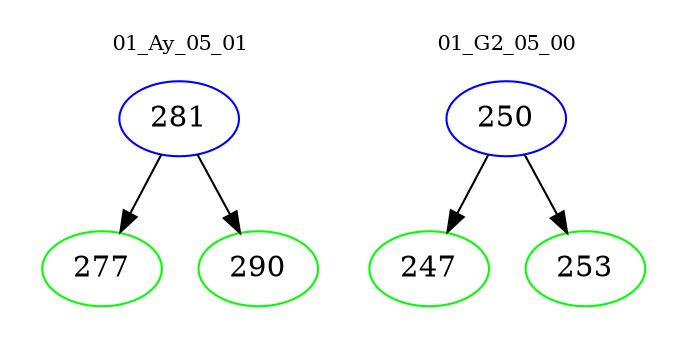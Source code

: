 digraph{
subgraph cluster_0 {
color = white
label = "01_Ay_05_01";
fontsize=10;
T0_281 [label="281", color="blue"]
T0_281 -> T0_277 [color="black"]
T0_277 [label="277", color="green"]
T0_281 -> T0_290 [color="black"]
T0_290 [label="290", color="green"]
}
subgraph cluster_1 {
color = white
label = "01_G2_05_00";
fontsize=10;
T1_250 [label="250", color="blue"]
T1_250 -> T1_247 [color="black"]
T1_247 [label="247", color="green"]
T1_250 -> T1_253 [color="black"]
T1_253 [label="253", color="green"]
}
}
